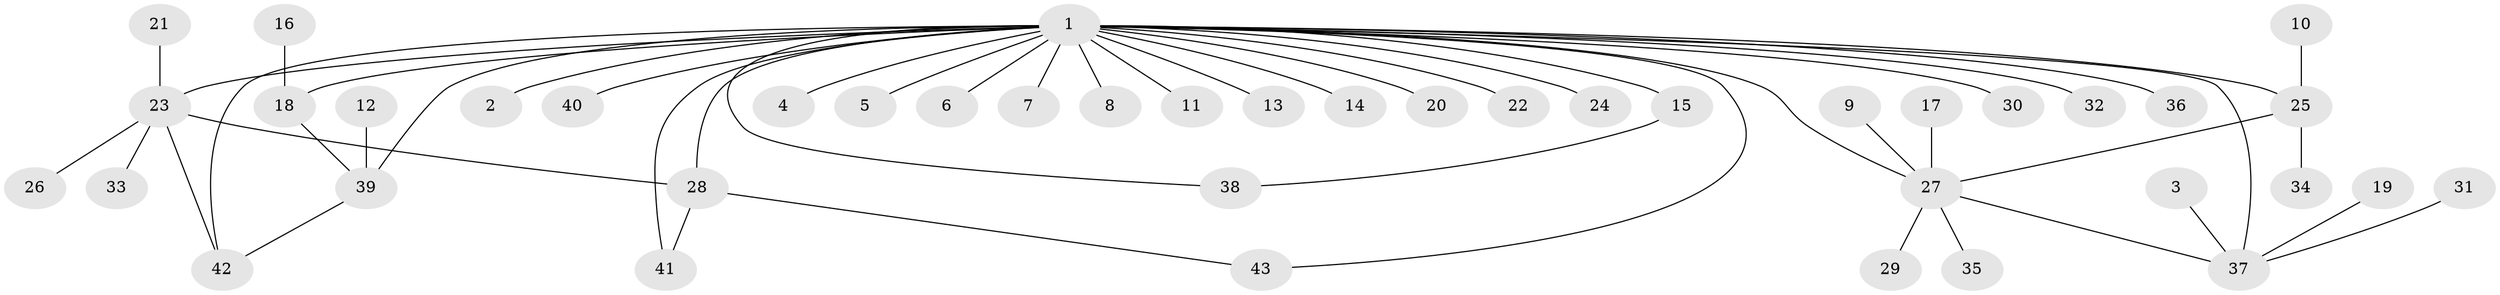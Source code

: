 // original degree distribution, {30: 0.012048192771084338, 4: 0.07228915662650602, 2: 0.20481927710843373, 7: 0.012048192771084338, 3: 0.0963855421686747, 1: 0.5421686746987951, 5: 0.04819277108433735, 8: 0.012048192771084338}
// Generated by graph-tools (version 1.1) at 2025/26/03/09/25 03:26:02]
// undirected, 43 vertices, 51 edges
graph export_dot {
graph [start="1"]
  node [color=gray90,style=filled];
  1;
  2;
  3;
  4;
  5;
  6;
  7;
  8;
  9;
  10;
  11;
  12;
  13;
  14;
  15;
  16;
  17;
  18;
  19;
  20;
  21;
  22;
  23;
  24;
  25;
  26;
  27;
  28;
  29;
  30;
  31;
  32;
  33;
  34;
  35;
  36;
  37;
  38;
  39;
  40;
  41;
  42;
  43;
  1 -- 2 [weight=1.0];
  1 -- 4 [weight=1.0];
  1 -- 5 [weight=2.0];
  1 -- 6 [weight=1.0];
  1 -- 7 [weight=1.0];
  1 -- 8 [weight=1.0];
  1 -- 11 [weight=1.0];
  1 -- 13 [weight=1.0];
  1 -- 14 [weight=1.0];
  1 -- 15 [weight=1.0];
  1 -- 18 [weight=2.0];
  1 -- 20 [weight=1.0];
  1 -- 22 [weight=2.0];
  1 -- 23 [weight=1.0];
  1 -- 24 [weight=1.0];
  1 -- 25 [weight=1.0];
  1 -- 27 [weight=1.0];
  1 -- 28 [weight=1.0];
  1 -- 30 [weight=1.0];
  1 -- 32 [weight=1.0];
  1 -- 36 [weight=1.0];
  1 -- 37 [weight=1.0];
  1 -- 38 [weight=1.0];
  1 -- 39 [weight=2.0];
  1 -- 40 [weight=1.0];
  1 -- 41 [weight=1.0];
  1 -- 42 [weight=1.0];
  1 -- 43 [weight=1.0];
  3 -- 37 [weight=1.0];
  9 -- 27 [weight=1.0];
  10 -- 25 [weight=1.0];
  12 -- 39 [weight=1.0];
  15 -- 38 [weight=1.0];
  16 -- 18 [weight=1.0];
  17 -- 27 [weight=1.0];
  18 -- 39 [weight=1.0];
  19 -- 37 [weight=1.0];
  21 -- 23 [weight=1.0];
  23 -- 26 [weight=1.0];
  23 -- 28 [weight=1.0];
  23 -- 33 [weight=1.0];
  23 -- 42 [weight=1.0];
  25 -- 27 [weight=1.0];
  25 -- 34 [weight=1.0];
  27 -- 29 [weight=1.0];
  27 -- 35 [weight=1.0];
  27 -- 37 [weight=1.0];
  28 -- 41 [weight=1.0];
  28 -- 43 [weight=1.0];
  31 -- 37 [weight=1.0];
  39 -- 42 [weight=1.0];
}
